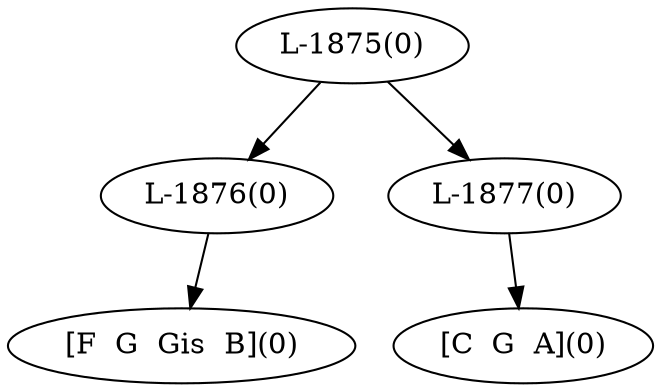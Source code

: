 digraph sample{
"L-1876(0)"->"[F  G  Gis  B](0)"
"L-1877(0)"->"[C  G  A](0)"
"L-1875(0)"->"L-1876(0)"
"L-1875(0)"->"L-1877(0)"
{rank = min; "L-1875(0)"}
{rank = same; "L-1876(0)"; "L-1877(0)";}
{rank = max; "[C  G  A](0)"; "[F  G  Gis  B](0)";}
}